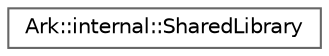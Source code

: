 digraph "Graphical Class Hierarchy"
{
 // INTERACTIVE_SVG=YES
 // LATEX_PDF_SIZE
  bgcolor="transparent";
  edge [fontname=Helvetica,fontsize=10,labelfontname=Helvetica,labelfontsize=10];
  node [fontname=Helvetica,fontsize=10,shape=box,height=0.2,width=0.4];
  rankdir="LR";
  Node0 [id="Node000000",label="Ark::internal::SharedLibrary",height=0.2,width=0.4,color="grey40", fillcolor="white", style="filled",URL="$d0/d8a/classArk_1_1internal_1_1SharedLibrary.html",tooltip="Handling a shared library as an ArkScript VM plugin."];
}
